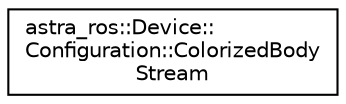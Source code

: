 digraph "Graphical Class Hierarchy"
{
 // LATEX_PDF_SIZE
  edge [fontname="Helvetica",fontsize="10",labelfontname="Helvetica",labelfontsize="10"];
  node [fontname="Helvetica",fontsize="10",shape=record];
  rankdir="LR";
  Node0 [label="astra_ros::Device::\lConfiguration::ColorizedBody\lStream",height=0.2,width=0.4,color="black", fillcolor="white", style="filled",URL="$structastra__ros_1_1Device_1_1Configuration_1_1ColorizedBodyStream.html",tooltip=" "];
}
